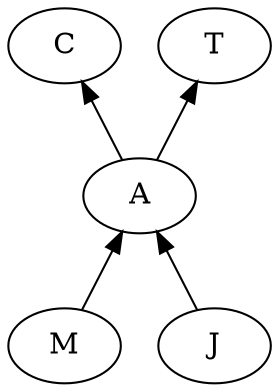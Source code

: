 // Bayes Network
digraph {
	edge [dir=back]
		C [style=solid]
		T [style=solid]
		A [style=solid]
		M [style=solid]
		J [style=solid]
			C -> A
			T -> A
			A -> M
			A -> J
}